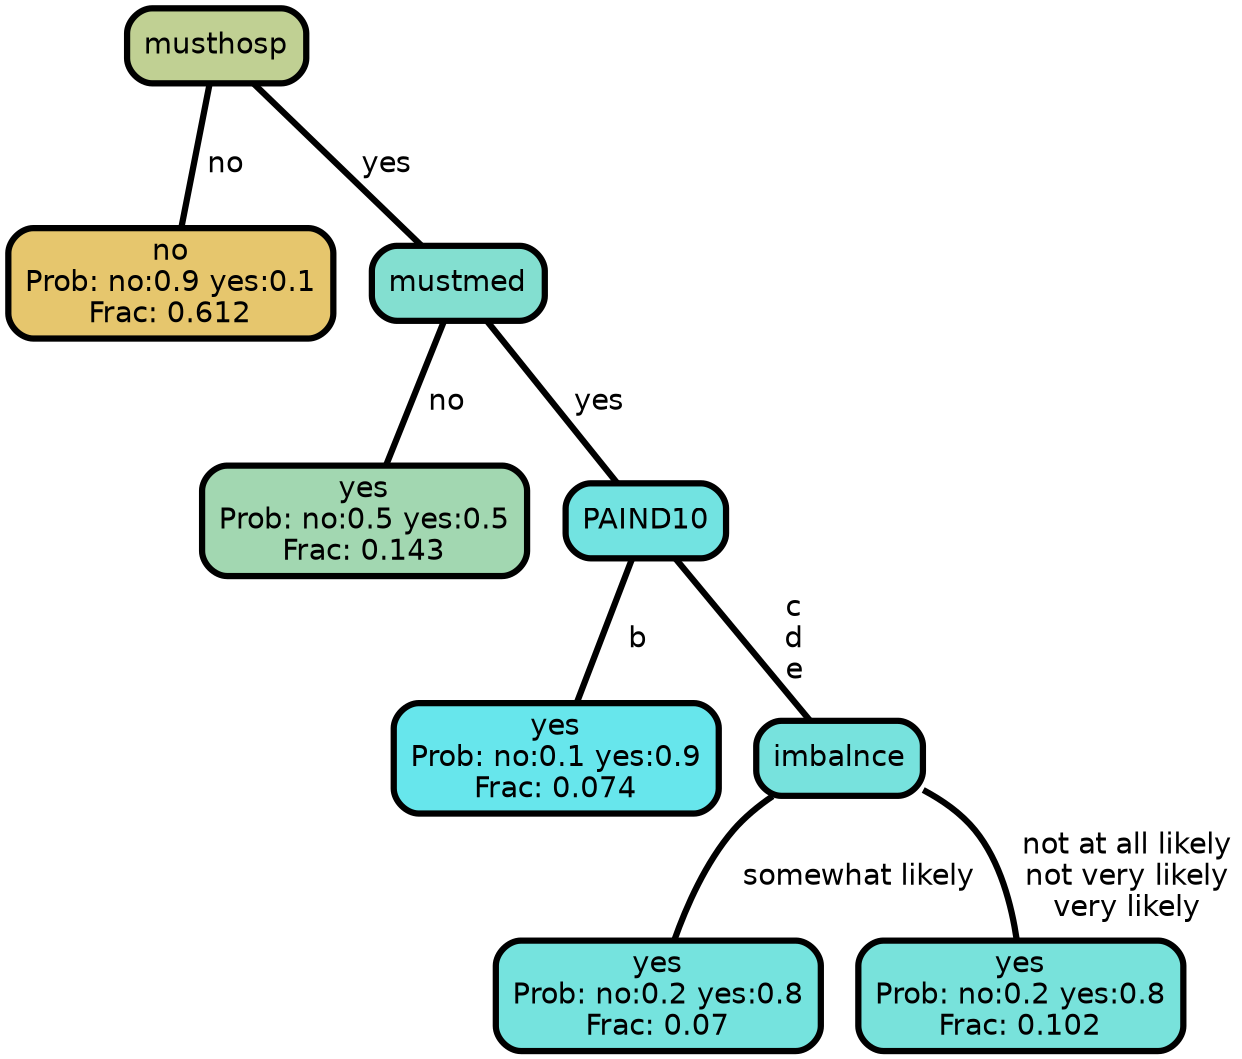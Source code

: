 graph Tree {
node [shape=box, style="filled, rounded",color="black",penwidth="3",fontcolor="black",                 fontname=helvetica] ;
graph [ranksep="0 equally", splines=straight,                 bgcolor=transparent, dpi=200] ;
edge [fontname=helvetica, color=black] ;
0 [label="no
Prob: no:0.9 yes:0.1
Frac: 0.612", fillcolor="#e6c66d"] ;
1 [label="musthosp", fillcolor="#c0d093"] ;
2 [label="yes
Prob: no:0.5 yes:0.5
Frac: 0.143", fillcolor="#a2d7b1"] ;
3 [label="mustmed", fillcolor="#83dfd0"] ;
4 [label="yes
Prob: no:0.1 yes:0.9
Frac: 0.074", fillcolor="#67e6ec"] ;
5 [label="PAIND10", fillcolor="#72e3e1"] ;
6 [label="yes
Prob: no:0.2 yes:0.8
Frac: 0.07", fillcolor="#75e3de"] ;
7 [label="imbalnce", fillcolor="#77e2dd"] ;
8 [label="yes
Prob: no:0.2 yes:0.8
Frac: 0.102", fillcolor="#78e2db"] ;
1 -- 0 [label=" no",penwidth=3] ;
1 -- 3 [label=" yes",penwidth=3] ;
3 -- 2 [label=" no",penwidth=3] ;
3 -- 5 [label=" yes",penwidth=3] ;
5 -- 4 [label=" b",penwidth=3] ;
5 -- 7 [label=" c\n d\n e",penwidth=3] ;
7 -- 6 [label=" somewhat likely",penwidth=3] ;
7 -- 8 [label=" not at all likely\n not very likely\n very likely",penwidth=3] ;
{rank = same;}}